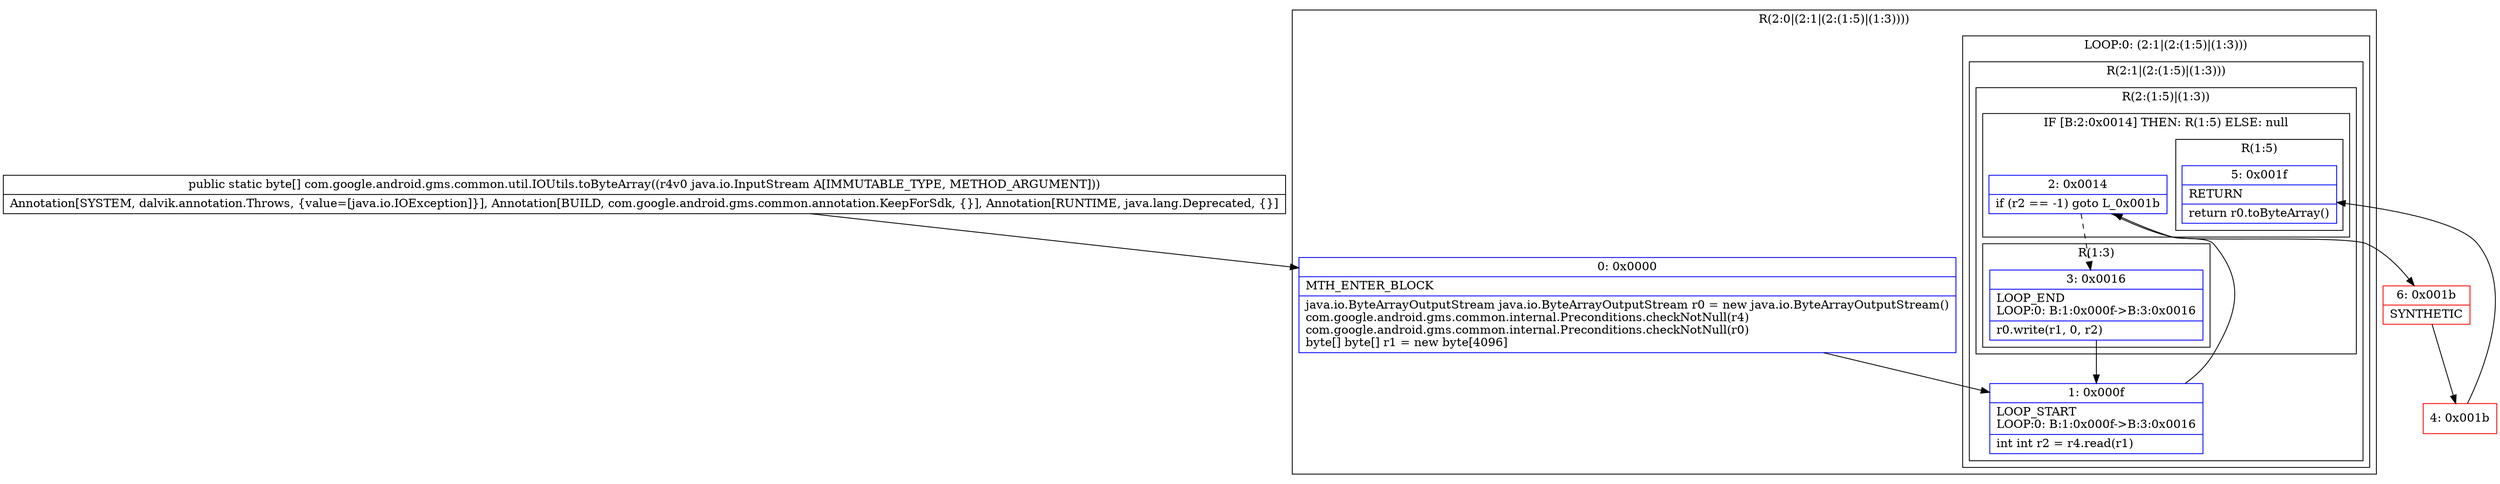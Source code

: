 digraph "CFG forcom.google.android.gms.common.util.IOUtils.toByteArray(Ljava\/io\/InputStream;)[B" {
subgraph cluster_Region_1231572228 {
label = "R(2:0|(2:1|(2:(1:5)|(1:3))))";
node [shape=record,color=blue];
Node_0 [shape=record,label="{0\:\ 0x0000|MTH_ENTER_BLOCK\l|java.io.ByteArrayOutputStream java.io.ByteArrayOutputStream r0 = new java.io.ByteArrayOutputStream()\lcom.google.android.gms.common.internal.Preconditions.checkNotNull(r4)\lcom.google.android.gms.common.internal.Preconditions.checkNotNull(r0)\lbyte[] byte[] r1 = new byte[4096]\l}"];
subgraph cluster_LoopRegion_1096618046 {
label = "LOOP:0: (2:1|(2:(1:5)|(1:3)))";
node [shape=record,color=blue];
subgraph cluster_Region_1097991889 {
label = "R(2:1|(2:(1:5)|(1:3)))";
node [shape=record,color=blue];
Node_1 [shape=record,label="{1\:\ 0x000f|LOOP_START\lLOOP:0: B:1:0x000f\-\>B:3:0x0016\l|int int r2 = r4.read(r1)\l}"];
subgraph cluster_Region_1667379330 {
label = "R(2:(1:5)|(1:3))";
node [shape=record,color=blue];
subgraph cluster_IfRegion_1257857942 {
label = "IF [B:2:0x0014] THEN: R(1:5) ELSE: null";
node [shape=record,color=blue];
Node_2 [shape=record,label="{2\:\ 0x0014|if (r2 == \-1) goto L_0x001b\l}"];
subgraph cluster_Region_1199139254 {
label = "R(1:5)";
node [shape=record,color=blue];
Node_5 [shape=record,label="{5\:\ 0x001f|RETURN\l|return r0.toByteArray()\l}"];
}
}
subgraph cluster_Region_2097992001 {
label = "R(1:3)";
node [shape=record,color=blue];
Node_3 [shape=record,label="{3\:\ 0x0016|LOOP_END\lLOOP:0: B:1:0x000f\-\>B:3:0x0016\l|r0.write(r1, 0, r2)\l}"];
}
}
}
}
}
Node_4 [shape=record,color=red,label="{4\:\ 0x001b}"];
Node_6 [shape=record,color=red,label="{6\:\ 0x001b|SYNTHETIC\l}"];
MethodNode[shape=record,label="{public static byte[] com.google.android.gms.common.util.IOUtils.toByteArray((r4v0 java.io.InputStream A[IMMUTABLE_TYPE, METHOD_ARGUMENT]))  | Annotation[SYSTEM, dalvik.annotation.Throws, \{value=[java.io.IOException]\}], Annotation[BUILD, com.google.android.gms.common.annotation.KeepForSdk, \{\}], Annotation[RUNTIME, java.lang.Deprecated, \{\}]\l}"];
MethodNode -> Node_0;
Node_0 -> Node_1;
Node_1 -> Node_2;
Node_2 -> Node_3[style=dashed];
Node_2 -> Node_6;
Node_3 -> Node_1;
Node_4 -> Node_5;
Node_6 -> Node_4;
}

